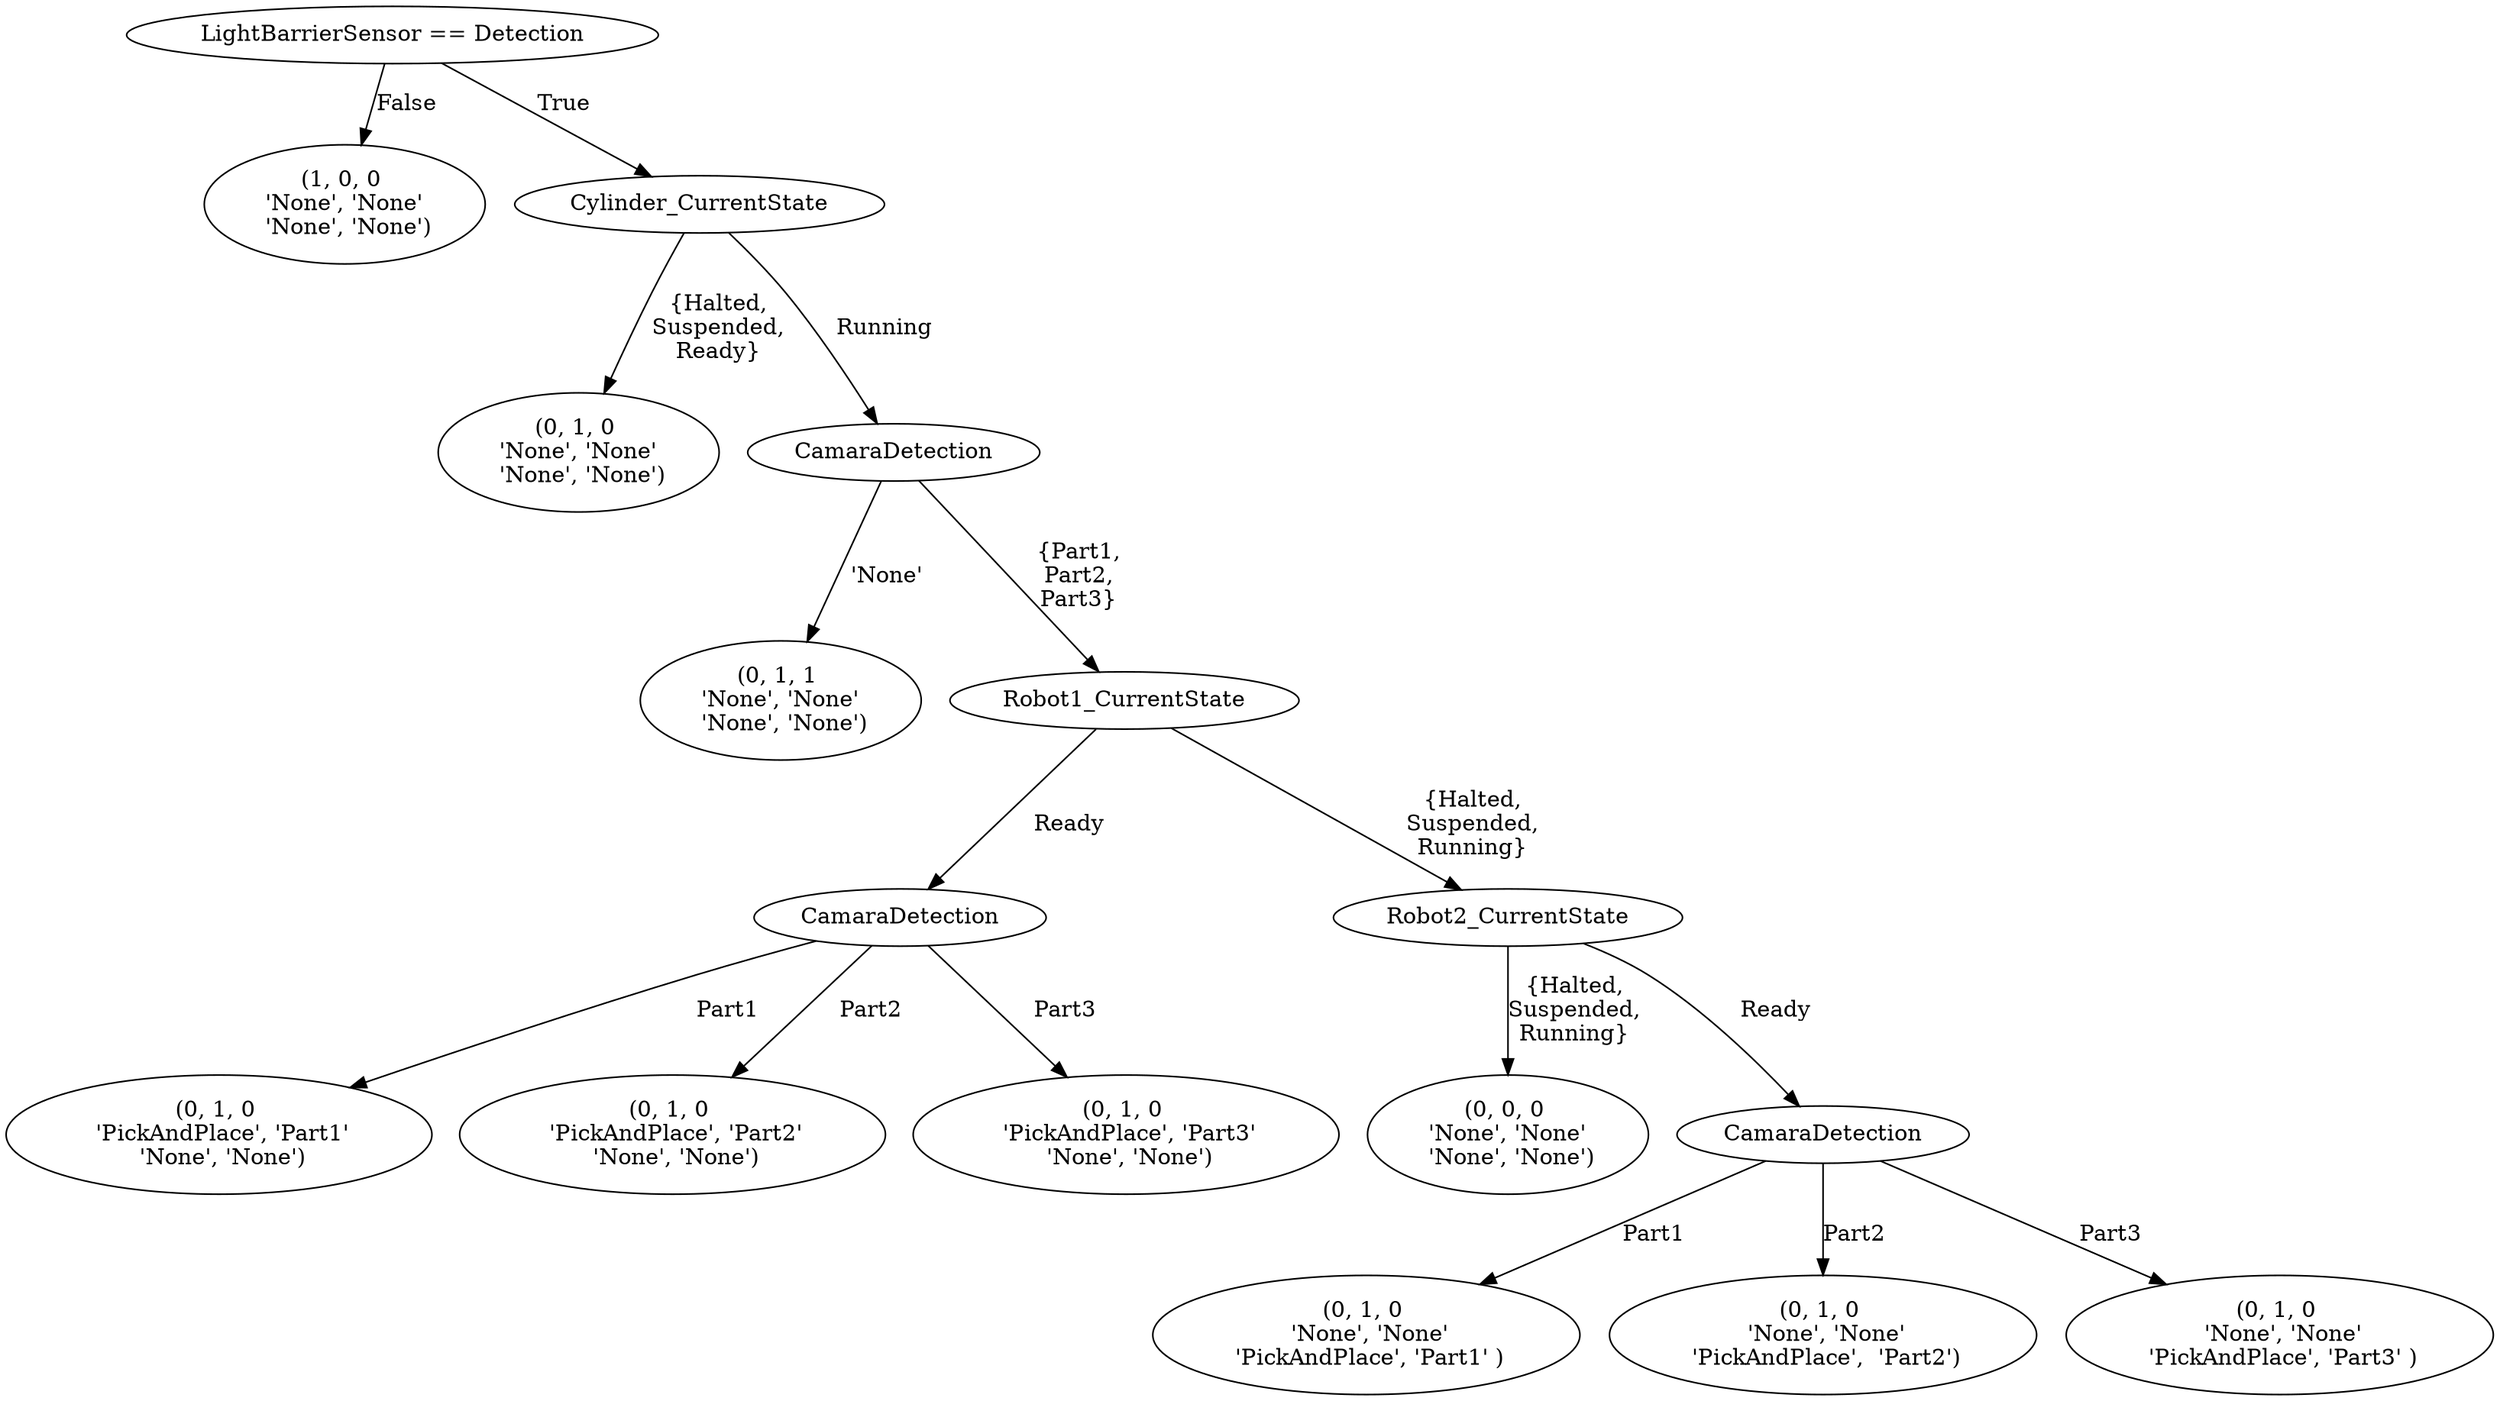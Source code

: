 strict digraph {
    action1  [ label="(1, 0, 0 \n 'None', 'None' \n 'None', 'None')"]
    action2  [ label="(0, 1, 0 \n 'None', 'None' \n 'None', 'None')"]
    action3  [ label="(0, 1, 1 \n 'None', 'None' \n 'None', 'None')"]
    action4_Part1 [label="(0, 1, 0 \n  'PickAndPlace', 'Part1' \n 'None', 'None')"]
    action4_Part2 [label="(0, 1, 0 \n  'PickAndPlace', 'Part2' \n 'None', 'None')"]
    action4_Part3 [label="(0, 1, 0 \n  'PickAndPlace', 'Part3' \n 'None', 'None')"]
    action5_Part1 [label="(0, 1, 0 \n  'None', 'None' \n 'PickAndPlace', 'Part1' )"]
    action5_Part2 [label="(0, 1, 0 \n  'None', 'None' \n 'PickAndPlace',  'Part2')"]
    action5_Part3 [label="(0, 1, 0 \n  'None', 'None' \n 'PickAndPlace', 'Part3' )"]
    action6 [label="(0, 0, 0 \n 'None', 'None' \n 'None', 'None')"]


    lightBarrierSensor [label="LightBarrierSensor == Detection"]
    cylinderState [label="Cylinder_CurrentState"]
    camaraDetector_1 [label="CamaraDetection"]
    camaraDetector_2 [label="CamaraDetection"]
    camaraDetector_3 [label="CamaraDetection"]
    robot1CurrentState [label="Robot1_CurrentState"]
    robot2CurrentState [label="Robot2_CurrentState"]


    
    
    lightBarrierSensor -> action1 [ label="False"]
    lightBarrierSensor -> cylinderState [ label="True"]
    cylinderState -> action2 [label="{Halted,\nSuspended,\nReady}"]
    cylinderState -> camaraDetector_1 [label="Running"]

    camaraDetector_1 -> action3 [label = "'None'"]
    camaraDetector_1 -> robot1CurrentState [label = "{Part1,\nPart2,\nPart3}"]

    robot1CurrentState -> camaraDetector_2 [label="Ready"]
    camaraDetector_2 -> action4_Part1 [label="Part1"]
    camaraDetector_2 -> action4_Part2 [label="Part2"]
    camaraDetector_2 -> action4_Part3 [label="Part3"]

    robot1CurrentState -> robot2CurrentState [label="{Halted,\nSuspended,\nRunning}"]
    robot2CurrentState -> camaraDetector_3 [label="Ready"]
    camaraDetector_3 -> action5_Part1 [label="Part1"]
    camaraDetector_3 -> action5_Part2 [label="Part2"]
    camaraDetector_3 -> action5_Part3 [label="Part3"]

    robot2CurrentState -> action6 [label="{Halted,\nSuspended,\nRunning}"]

}
